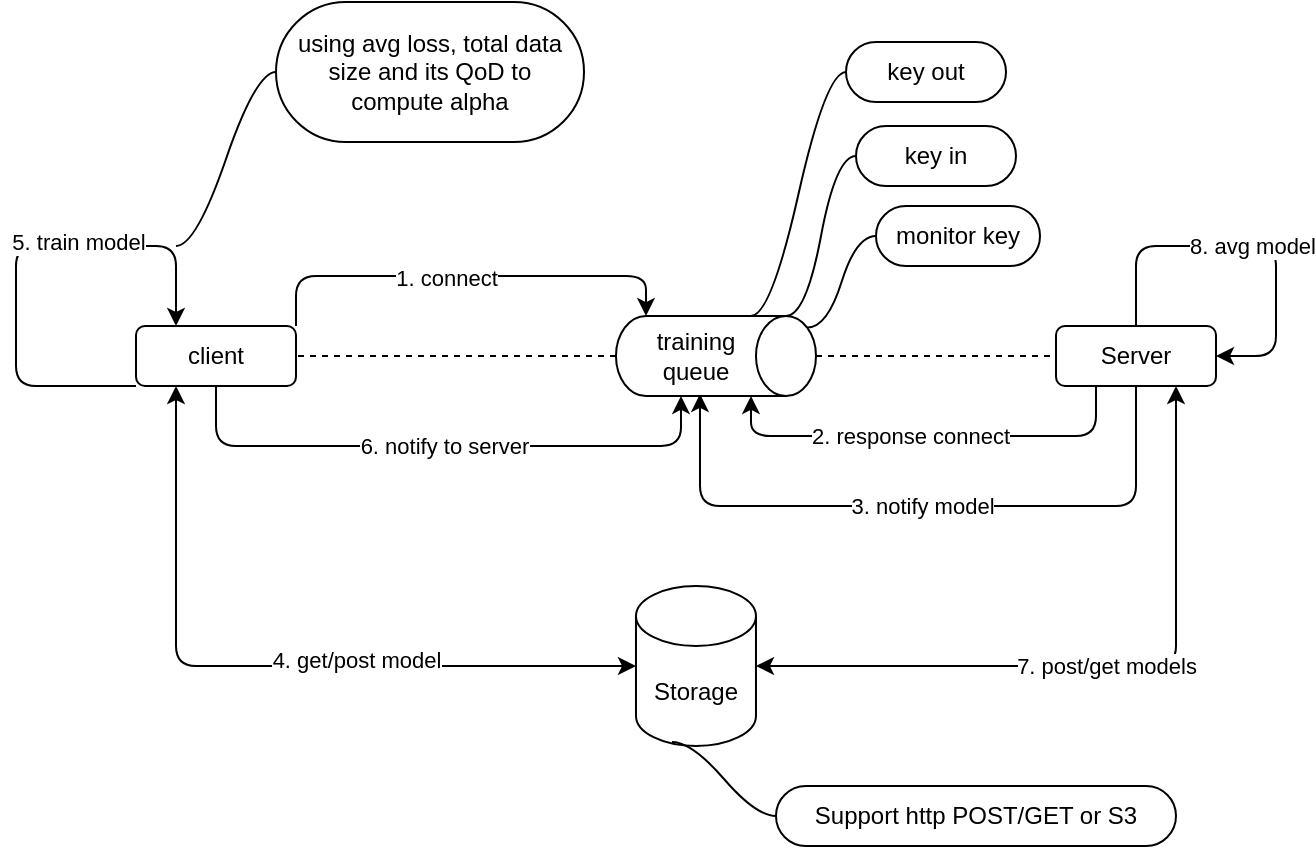 <mxfile version="19.0.3" type="device"><diagram id="dFvTfdrz0wecF_Pnu0WR" name="Page-1"><mxGraphModel dx="858" dy="640" grid="1" gridSize="10" guides="1" tooltips="1" connect="1" arrows="1" fold="1" page="1" pageScale="1" pageWidth="850" pageHeight="1100" math="0" shadow="0"><root><mxCell id="0"/><mxCell id="1" parent="0"/><mxCell id="2-zRkdCSK8XiPPh23w_Q-13" style="edgeStyle=orthogonalEdgeStyle;rounded=1;orthogonalLoop=1;jettySize=auto;html=1;exitX=0.25;exitY=1;exitDx=0;exitDy=0;entryX=1;entryY=0;entryDx=0;entryDy=32.5;entryPerimeter=0;endArrow=classic;endFill=1;" edge="1" parent="1" source="2-zRkdCSK8XiPPh23w_Q-1" target="2-zRkdCSK8XiPPh23w_Q-3"><mxGeometry relative="1" as="geometry"/></mxCell><mxCell id="2-zRkdCSK8XiPPh23w_Q-14" value="2. response connect" style="edgeLabel;html=1;align=center;verticalAlign=middle;resizable=0;points=[];" vertex="1" connectable="0" parent="2-zRkdCSK8XiPPh23w_Q-13"><mxGeometry x="0.085" relative="1" as="geometry"><mxPoint as="offset"/></mxGeometry></mxCell><mxCell id="2-zRkdCSK8XiPPh23w_Q-15" value="3. notify model" style="edgeStyle=orthogonalEdgeStyle;rounded=1;orthogonalLoop=1;jettySize=auto;html=1;exitX=0.5;exitY=1;exitDx=0;exitDy=0;entryX=0.975;entryY=0.58;entryDx=0;entryDy=0;entryPerimeter=0;endArrow=classic;endFill=1;" edge="1" parent="1" source="2-zRkdCSK8XiPPh23w_Q-1" target="2-zRkdCSK8XiPPh23w_Q-3"><mxGeometry relative="1" as="geometry"><Array as="points"><mxPoint x="610" y="280"/><mxPoint x="392" y="280"/></Array></mxGeometry></mxCell><mxCell id="2-zRkdCSK8XiPPh23w_Q-1" value="Server" style="rounded=1;whiteSpace=wrap;html=1;" vertex="1" parent="1"><mxGeometry x="570" y="190" width="80" height="30" as="geometry"/></mxCell><mxCell id="2-zRkdCSK8XiPPh23w_Q-7" style="edgeStyle=orthogonalEdgeStyle;rounded=1;orthogonalLoop=1;jettySize=auto;html=1;exitX=1;exitY=0;exitDx=0;exitDy=0;entryX=0;entryY=1;entryDx=0;entryDy=-15;entryPerimeter=0;endArrow=classic;endFill=1;" edge="1" parent="1" source="2-zRkdCSK8XiPPh23w_Q-2" target="2-zRkdCSK8XiPPh23w_Q-3"><mxGeometry relative="1" as="geometry"/></mxCell><mxCell id="2-zRkdCSK8XiPPh23w_Q-8" value="1. connect" style="edgeLabel;html=1;align=center;verticalAlign=middle;resizable=0;points=[];" vertex="1" connectable="0" parent="2-zRkdCSK8XiPPh23w_Q-7"><mxGeometry x="-0.091" y="-1" relative="1" as="geometry"><mxPoint as="offset"/></mxGeometry></mxCell><mxCell id="2-zRkdCSK8XiPPh23w_Q-21" value="6. notify to server" style="edgeStyle=orthogonalEdgeStyle;rounded=1;orthogonalLoop=1;jettySize=auto;html=1;exitX=0.5;exitY=1;exitDx=0;exitDy=0;entryX=1;entryY=0;entryDx=0;entryDy=67.5;entryPerimeter=0;endArrow=classic;endFill=1;" edge="1" parent="1" source="2-zRkdCSK8XiPPh23w_Q-2" target="2-zRkdCSK8XiPPh23w_Q-3"><mxGeometry relative="1" as="geometry"><Array as="points"><mxPoint x="150" y="250"/><mxPoint x="383" y="250"/></Array></mxGeometry></mxCell><mxCell id="2-zRkdCSK8XiPPh23w_Q-2" value="client" style="rounded=1;whiteSpace=wrap;html=1;" vertex="1" parent="1"><mxGeometry x="110" y="190" width="80" height="30" as="geometry"/></mxCell><mxCell id="2-zRkdCSK8XiPPh23w_Q-5" style="edgeStyle=orthogonalEdgeStyle;rounded=0;orthogonalLoop=1;jettySize=auto;html=1;exitX=0.5;exitY=0;exitDx=0;exitDy=0;exitPerimeter=0;entryX=0;entryY=0.5;entryDx=0;entryDy=0;endArrow=none;endFill=0;dashed=1;" edge="1" parent="1" source="2-zRkdCSK8XiPPh23w_Q-3" target="2-zRkdCSK8XiPPh23w_Q-1"><mxGeometry relative="1" as="geometry"/></mxCell><mxCell id="2-zRkdCSK8XiPPh23w_Q-6" style="edgeStyle=orthogonalEdgeStyle;rounded=0;orthogonalLoop=1;jettySize=auto;html=1;exitX=0.5;exitY=1;exitDx=0;exitDy=0;exitPerimeter=0;entryX=1;entryY=0.5;entryDx=0;entryDy=0;dashed=1;endArrow=none;endFill=0;" edge="1" parent="1" source="2-zRkdCSK8XiPPh23w_Q-3" target="2-zRkdCSK8XiPPh23w_Q-2"><mxGeometry relative="1" as="geometry"/></mxCell><mxCell id="2-zRkdCSK8XiPPh23w_Q-3" value="" style="shape=cylinder3;whiteSpace=wrap;html=1;boundedLbl=1;backgroundOutline=1;size=15;rotation=90;" vertex="1" parent="1"><mxGeometry x="380" y="155.0" width="39.99" height="100" as="geometry"/></mxCell><mxCell id="2-zRkdCSK8XiPPh23w_Q-17" style="edgeStyle=orthogonalEdgeStyle;rounded=1;orthogonalLoop=1;jettySize=auto;html=1;exitX=0;exitY=0.5;exitDx=0;exitDy=0;exitPerimeter=0;entryX=0.25;entryY=1;entryDx=0;entryDy=0;endArrow=classic;endFill=1;startArrow=classic;startFill=1;" edge="1" parent="1" source="2-zRkdCSK8XiPPh23w_Q-4" target="2-zRkdCSK8XiPPh23w_Q-2"><mxGeometry relative="1" as="geometry"/></mxCell><mxCell id="2-zRkdCSK8XiPPh23w_Q-18" value="4. get/post model" style="edgeLabel;html=1;align=center;verticalAlign=middle;resizable=0;points=[];" vertex="1" connectable="0" parent="2-zRkdCSK8XiPPh23w_Q-17"><mxGeometry x="-0.242" y="-3" relative="1" as="geometry"><mxPoint as="offset"/></mxGeometry></mxCell><mxCell id="2-zRkdCSK8XiPPh23w_Q-22" value="7. post/get models" style="edgeStyle=orthogonalEdgeStyle;rounded=1;orthogonalLoop=1;jettySize=auto;html=1;exitX=1;exitY=0.5;exitDx=0;exitDy=0;exitPerimeter=0;entryX=0.75;entryY=1;entryDx=0;entryDy=0;endArrow=classic;endFill=1;startArrow=classic;startFill=1;" edge="1" parent="1" source="2-zRkdCSK8XiPPh23w_Q-4" target="2-zRkdCSK8XiPPh23w_Q-1"><mxGeometry relative="1" as="geometry"/></mxCell><mxCell id="2-zRkdCSK8XiPPh23w_Q-4" value="Storage" style="shape=cylinder3;whiteSpace=wrap;html=1;boundedLbl=1;backgroundOutline=1;size=15;" vertex="1" parent="1"><mxGeometry x="359.99" y="320" width="60" height="80" as="geometry"/></mxCell><mxCell id="2-zRkdCSK8XiPPh23w_Q-9" value="key in" style="whiteSpace=wrap;html=1;rounded=1;arcSize=50;align=center;verticalAlign=middle;strokeWidth=1;autosize=1;spacing=4;treeFolding=1;treeMoving=1;newEdgeStyle={&quot;edgeStyle&quot;:&quot;entityRelationEdgeStyle&quot;,&quot;startArrow&quot;:&quot;none&quot;,&quot;endArrow&quot;:&quot;none&quot;,&quot;segment&quot;:10,&quot;curved&quot;:1};" vertex="1" parent="1"><mxGeometry x="470" y="90" width="80" height="30" as="geometry"/></mxCell><mxCell id="2-zRkdCSK8XiPPh23w_Q-10" value="" style="edgeStyle=entityRelationEdgeStyle;startArrow=none;endArrow=none;segment=10;curved=1;rounded=1;exitX=0;exitY=0;exitDx=0;exitDy=15;exitPerimeter=0;" edge="1" target="2-zRkdCSK8XiPPh23w_Q-9" parent="1" source="2-zRkdCSK8XiPPh23w_Q-3"><mxGeometry relative="1" as="geometry"><mxPoint x="410" y="140" as="sourcePoint"/></mxGeometry></mxCell><mxCell id="2-zRkdCSK8XiPPh23w_Q-11" value="key out" style="whiteSpace=wrap;html=1;rounded=1;arcSize=50;align=center;verticalAlign=middle;strokeWidth=1;autosize=1;spacing=4;treeFolding=1;treeMoving=1;newEdgeStyle={&quot;edgeStyle&quot;:&quot;entityRelationEdgeStyle&quot;,&quot;startArrow&quot;:&quot;none&quot;,&quot;endArrow&quot;:&quot;none&quot;,&quot;segment&quot;:10,&quot;curved&quot;:1};" vertex="1" parent="1"><mxGeometry x="465" y="48" width="80" height="30" as="geometry"/></mxCell><mxCell id="2-zRkdCSK8XiPPh23w_Q-12" value="" style="edgeStyle=entityRelationEdgeStyle;startArrow=none;endArrow=none;segment=10;curved=1;rounded=1;exitX=0;exitY=0;exitDx=0;exitDy=32.5;exitPerimeter=0;" edge="1" target="2-zRkdCSK8XiPPh23w_Q-11" parent="1" source="2-zRkdCSK8XiPPh23w_Q-3"><mxGeometry relative="1" as="geometry"><mxPoint x="410" y="90" as="sourcePoint"/></mxGeometry></mxCell><mxCell id="2-zRkdCSK8XiPPh23w_Q-19" style="edgeStyle=orthogonalEdgeStyle;rounded=1;orthogonalLoop=1;jettySize=auto;html=1;exitX=0;exitY=1;exitDx=0;exitDy=0;entryX=0.25;entryY=0;entryDx=0;entryDy=0;endArrow=classic;endFill=1;" edge="1" parent="1" source="2-zRkdCSK8XiPPh23w_Q-2" target="2-zRkdCSK8XiPPh23w_Q-2"><mxGeometry relative="1" as="geometry"><Array as="points"><mxPoint x="50" y="220"/><mxPoint x="50" y="150"/><mxPoint x="130" y="150"/></Array></mxGeometry></mxCell><mxCell id="2-zRkdCSK8XiPPh23w_Q-20" value="5. train model" style="edgeLabel;html=1;align=center;verticalAlign=middle;resizable=0;points=[];" vertex="1" connectable="0" parent="2-zRkdCSK8XiPPh23w_Q-19"><mxGeometry x="0.288" y="2" relative="1" as="geometry"><mxPoint as="offset"/></mxGeometry></mxCell><mxCell id="2-zRkdCSK8XiPPh23w_Q-23" value="8. avg model" style="edgeStyle=orthogonalEdgeStyle;rounded=1;orthogonalLoop=1;jettySize=auto;html=1;exitX=0.5;exitY=0;exitDx=0;exitDy=0;entryX=1;entryY=0.5;entryDx=0;entryDy=0;endArrow=classic;endFill=1;" edge="1" parent="1" source="2-zRkdCSK8XiPPh23w_Q-1" target="2-zRkdCSK8XiPPh23w_Q-1"><mxGeometry relative="1" as="geometry"><Array as="points"><mxPoint x="610" y="150"/><mxPoint x="680" y="150"/><mxPoint x="680" y="205"/></Array></mxGeometry></mxCell><mxCell id="2-zRkdCSK8XiPPh23w_Q-24" value="using avg loss, total data size and its QoD to compute alpha" style="whiteSpace=wrap;html=1;rounded=1;arcSize=50;align=center;verticalAlign=middle;strokeWidth=1;autosize=1;spacing=4;treeFolding=1;treeMoving=1;newEdgeStyle={&quot;edgeStyle&quot;:&quot;entityRelationEdgeStyle&quot;,&quot;startArrow&quot;:&quot;none&quot;,&quot;endArrow&quot;:&quot;none&quot;,&quot;segment&quot;:10,&quot;curved&quot;:1};" vertex="1" parent="1"><mxGeometry x="180" y="28" width="154" height="70" as="geometry"/></mxCell><mxCell id="2-zRkdCSK8XiPPh23w_Q-25" value="" style="edgeStyle=entityRelationEdgeStyle;startArrow=none;endArrow=none;segment=10;curved=1;rounded=1;" edge="1" target="2-zRkdCSK8XiPPh23w_Q-24" parent="1"><mxGeometry relative="1" as="geometry"><mxPoint x="130" y="150" as="sourcePoint"/></mxGeometry></mxCell><mxCell id="2-zRkdCSK8XiPPh23w_Q-26" value="Support http POST/GET or S3" style="whiteSpace=wrap;html=1;rounded=1;arcSize=50;align=center;verticalAlign=middle;strokeWidth=1;autosize=1;spacing=4;treeFolding=1;treeMoving=1;newEdgeStyle={&quot;edgeStyle&quot;:&quot;entityRelationEdgeStyle&quot;,&quot;startArrow&quot;:&quot;none&quot;,&quot;endArrow&quot;:&quot;none&quot;,&quot;segment&quot;:10,&quot;curved&quot;:1};" vertex="1" parent="1"><mxGeometry x="430" y="420" width="200" height="30" as="geometry"/></mxCell><mxCell id="2-zRkdCSK8XiPPh23w_Q-27" value="" style="edgeStyle=entityRelationEdgeStyle;startArrow=none;endArrow=none;segment=10;curved=1;rounded=1;exitX=0.3;exitY=0.975;exitDx=0;exitDy=0;exitPerimeter=0;" edge="1" target="2-zRkdCSK8XiPPh23w_Q-26" parent="1" source="2-zRkdCSK8XiPPh23w_Q-4"><mxGeometry relative="1" as="geometry"><mxPoint x="343.99" y="500" as="sourcePoint"/></mxGeometry></mxCell><mxCell id="2-zRkdCSK8XiPPh23w_Q-32" value="training queue" style="text;html=1;strokeColor=none;fillColor=none;align=center;verticalAlign=middle;whiteSpace=wrap;rounded=0;" vertex="1" parent="1"><mxGeometry x="359.99" y="190" width="60" height="30" as="geometry"/></mxCell><mxCell id="2-zRkdCSK8XiPPh23w_Q-33" value="monitor key" style="whiteSpace=wrap;html=1;rounded=1;arcSize=50;align=center;verticalAlign=middle;strokeWidth=1;autosize=1;spacing=4;treeFolding=1;treeMoving=1;newEdgeStyle={&quot;edgeStyle&quot;:&quot;entityRelationEdgeStyle&quot;,&quot;startArrow&quot;:&quot;none&quot;,&quot;endArrow&quot;:&quot;none&quot;,&quot;segment&quot;:10,&quot;curved&quot;:1};" vertex="1" parent="1"><mxGeometry x="480" y="130" width="82" height="30" as="geometry"/></mxCell><mxCell id="2-zRkdCSK8XiPPh23w_Q-34" value="" style="edgeStyle=entityRelationEdgeStyle;startArrow=none;endArrow=none;segment=10;curved=1;rounded=1;exitX=0.145;exitY=0;exitDx=0;exitDy=4.35;exitPerimeter=0;" edge="1" parent="1" target="2-zRkdCSK8XiPPh23w_Q-33" source="2-zRkdCSK8XiPPh23w_Q-3"><mxGeometry relative="1" as="geometry"><mxPoint x="439.995" y="235.005" as="sourcePoint"/></mxGeometry></mxCell></root></mxGraphModel></diagram></mxfile>